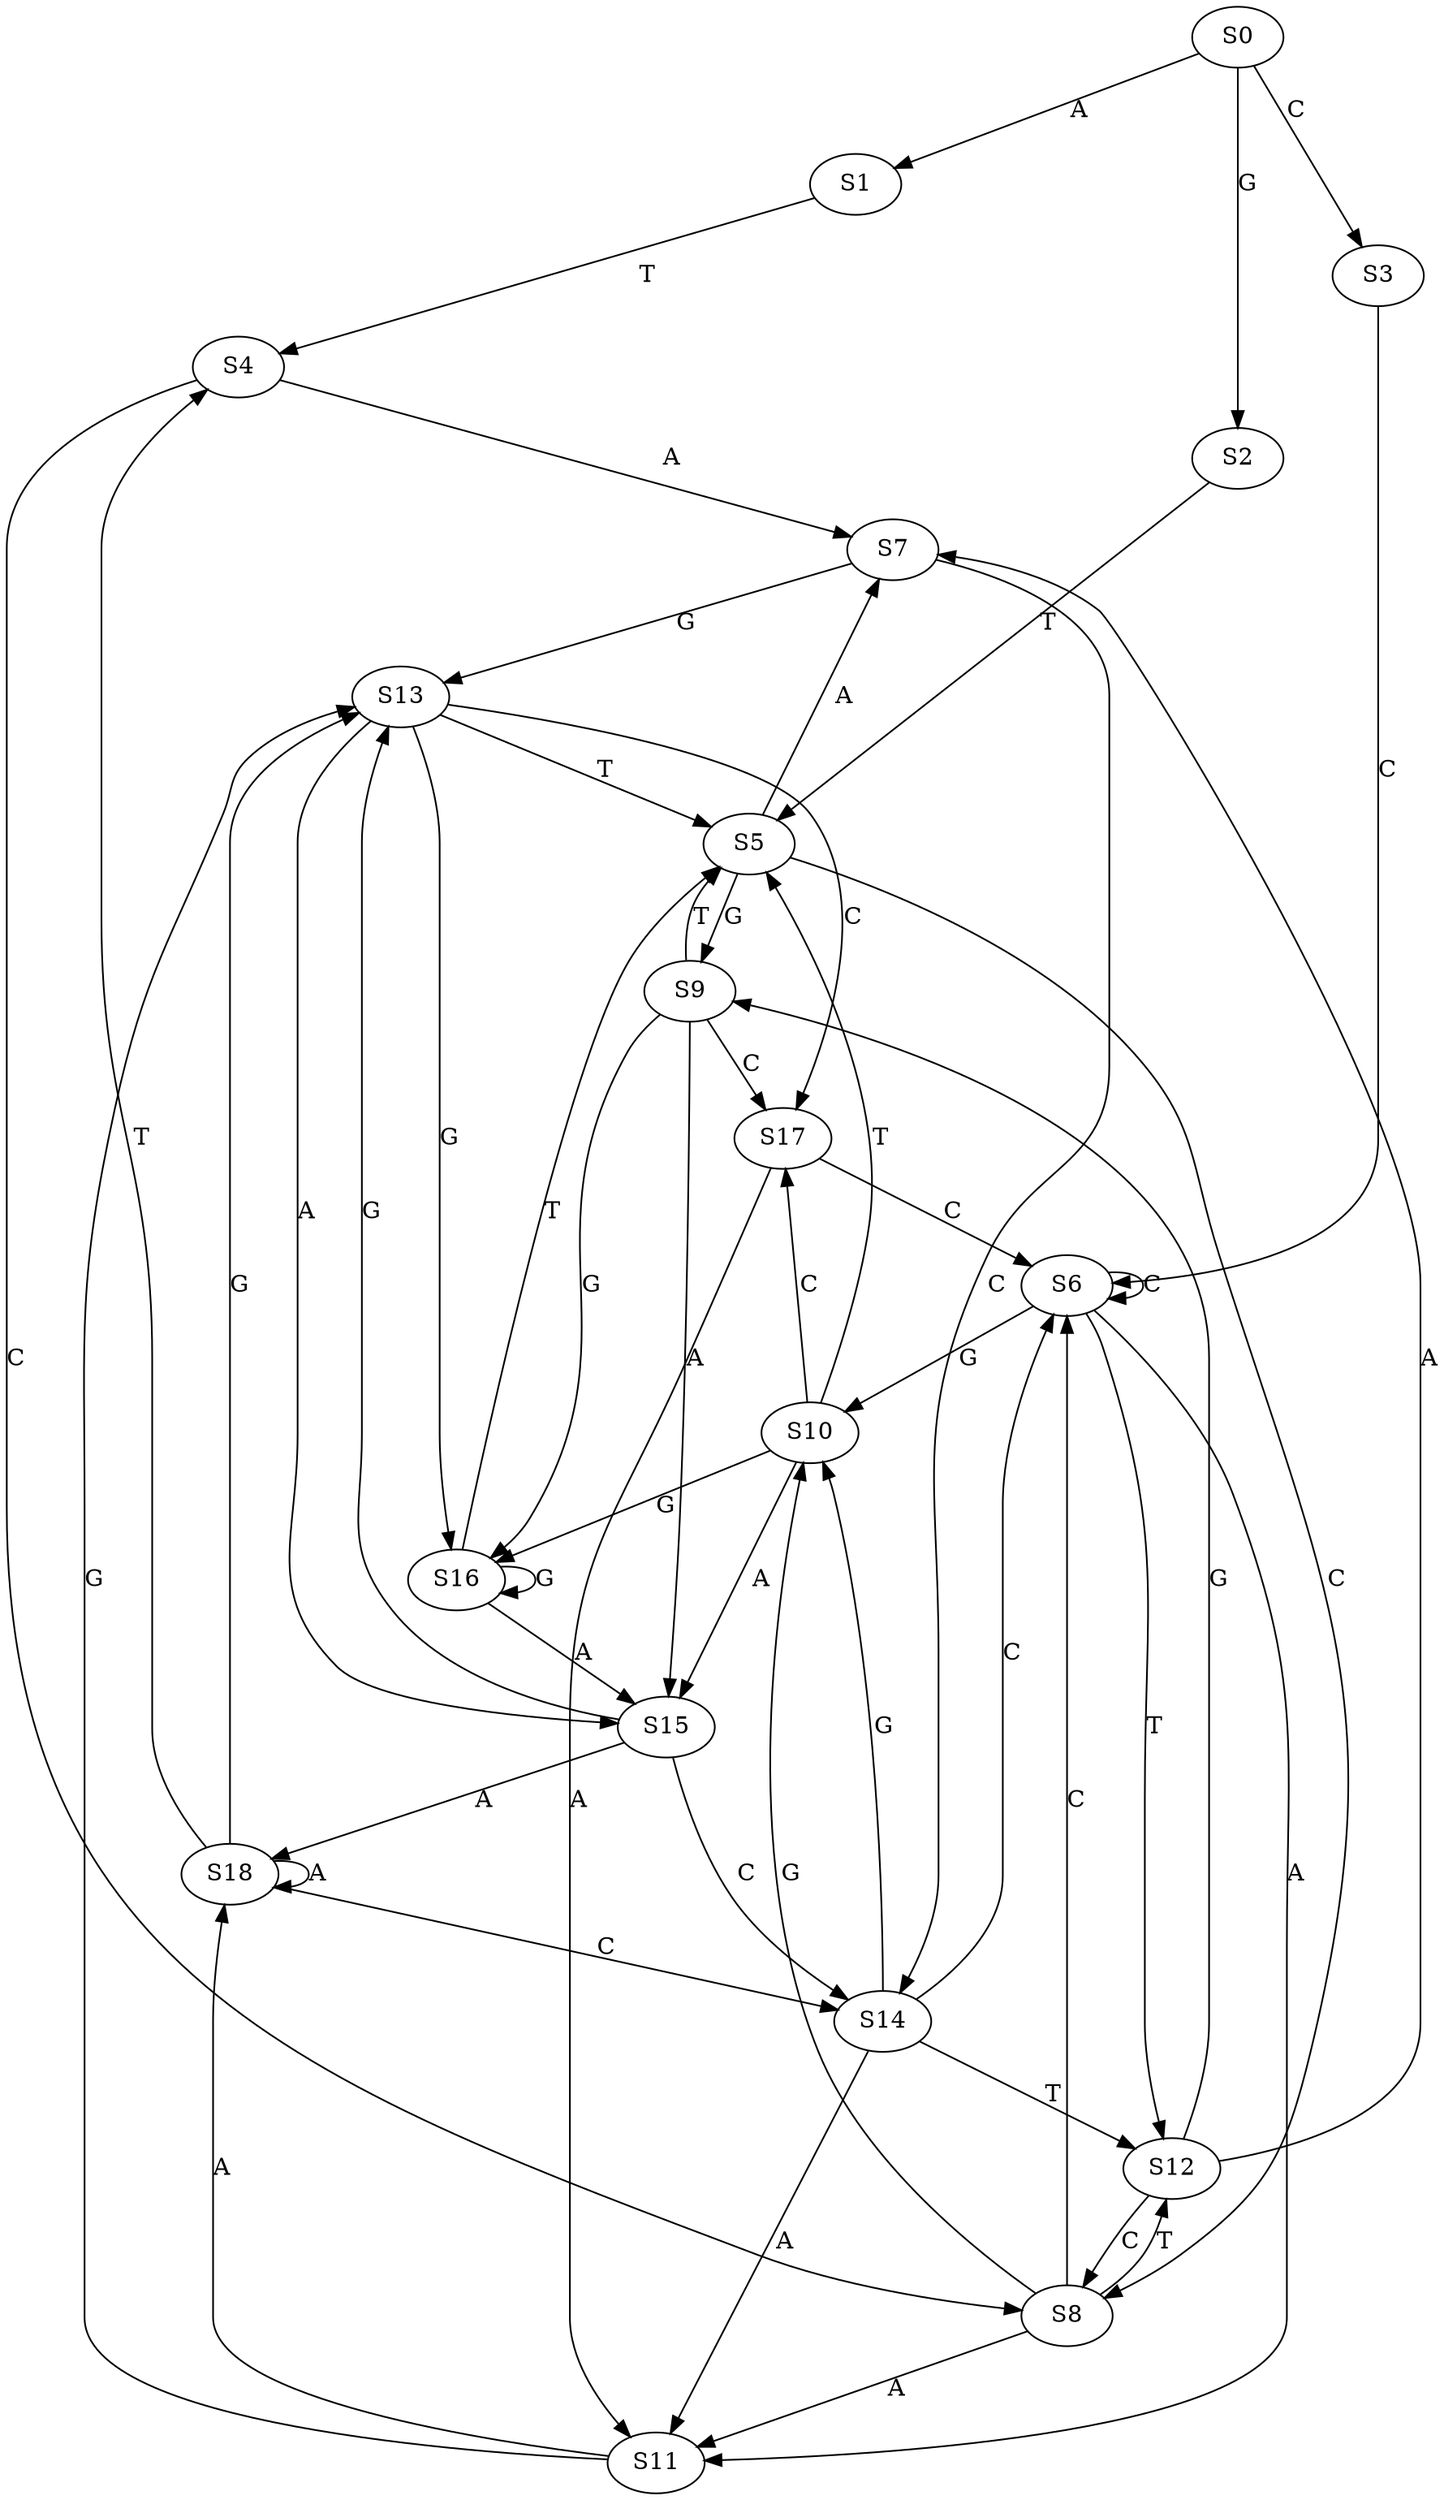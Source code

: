 strict digraph  {
	S0 -> S1 [ label = A ];
	S0 -> S2 [ label = G ];
	S0 -> S3 [ label = C ];
	S1 -> S4 [ label = T ];
	S2 -> S5 [ label = T ];
	S3 -> S6 [ label = C ];
	S4 -> S7 [ label = A ];
	S4 -> S8 [ label = C ];
	S5 -> S7 [ label = A ];
	S5 -> S8 [ label = C ];
	S5 -> S9 [ label = G ];
	S6 -> S10 [ label = G ];
	S6 -> S6 [ label = C ];
	S6 -> S11 [ label = A ];
	S6 -> S12 [ label = T ];
	S7 -> S13 [ label = G ];
	S7 -> S14 [ label = C ];
	S8 -> S12 [ label = T ];
	S8 -> S10 [ label = G ];
	S8 -> S6 [ label = C ];
	S8 -> S11 [ label = A ];
	S9 -> S15 [ label = A ];
	S9 -> S5 [ label = T ];
	S9 -> S16 [ label = G ];
	S9 -> S17 [ label = C ];
	S10 -> S16 [ label = G ];
	S10 -> S5 [ label = T ];
	S10 -> S15 [ label = A ];
	S10 -> S17 [ label = C ];
	S11 -> S13 [ label = G ];
	S11 -> S18 [ label = A ];
	S12 -> S9 [ label = G ];
	S12 -> S8 [ label = C ];
	S12 -> S7 [ label = A ];
	S13 -> S5 [ label = T ];
	S13 -> S16 [ label = G ];
	S13 -> S15 [ label = A ];
	S13 -> S17 [ label = C ];
	S14 -> S11 [ label = A ];
	S14 -> S6 [ label = C ];
	S14 -> S12 [ label = T ];
	S14 -> S10 [ label = G ];
	S15 -> S13 [ label = G ];
	S15 -> S18 [ label = A ];
	S15 -> S14 [ label = C ];
	S16 -> S15 [ label = A ];
	S16 -> S5 [ label = T ];
	S16 -> S16 [ label = G ];
	S17 -> S6 [ label = C ];
	S17 -> S11 [ label = A ];
	S18 -> S4 [ label = T ];
	S18 -> S14 [ label = C ];
	S18 -> S13 [ label = G ];
	S18 -> S18 [ label = A ];
}
